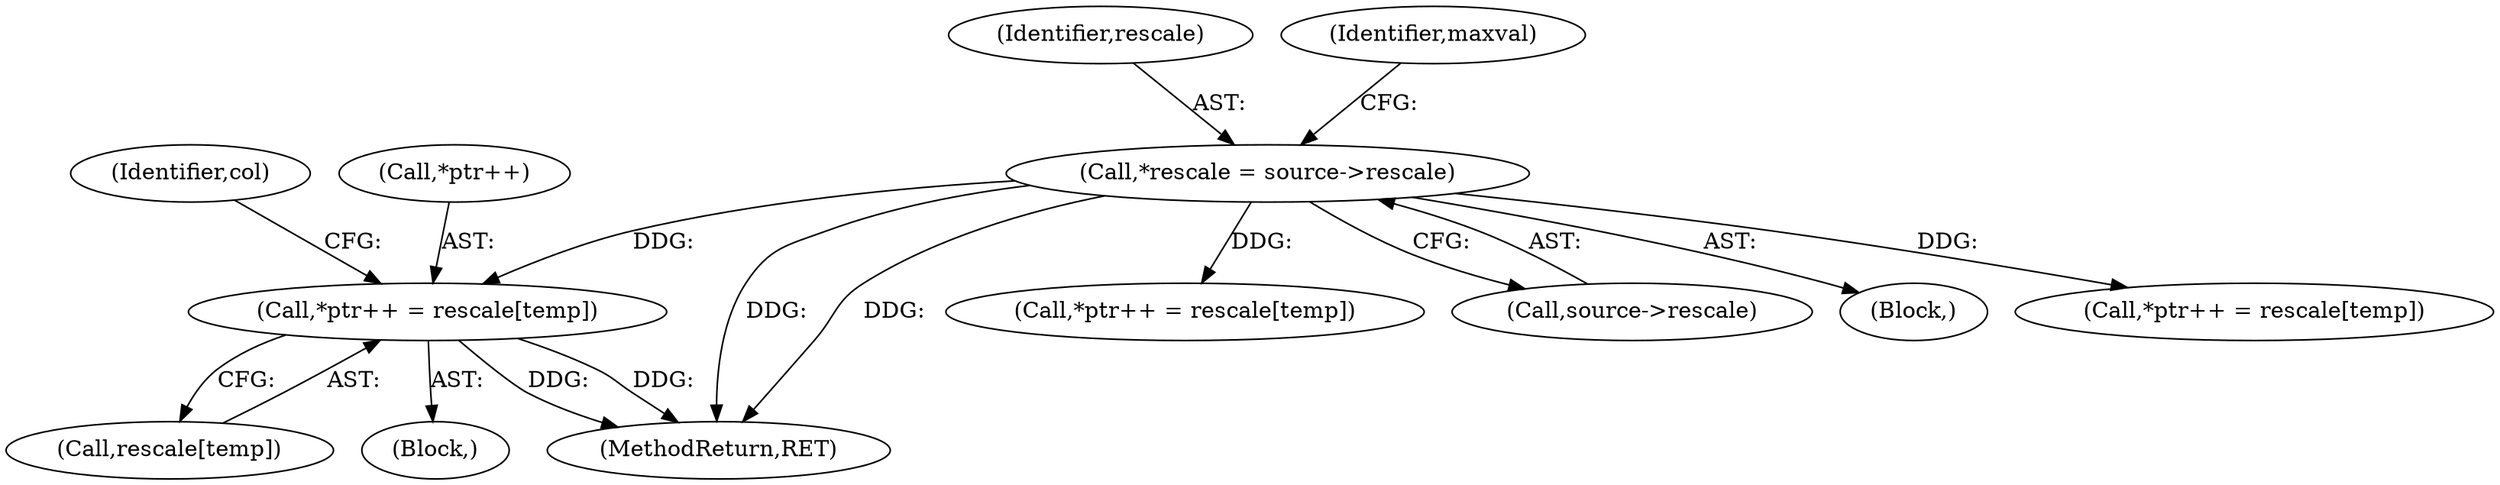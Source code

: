 digraph "0_libjpeg-turbo_9c78a04df4e44ef6487eee99c4258397f4fdca55_2@array" {
"1000247" [label="(Call,*ptr++ = rescale[temp])"];
"1000114" [label="(Call,*rescale = source->rescale)"];
"1000167" [label="(Identifier,col)"];
"1000251" [label="(Call,rescale[temp])"];
"1000114" [label="(Call,*rescale = source->rescale)"];
"1000191" [label="(Call,*ptr++ = rescale[temp])"];
"1000248" [label="(Call,*ptr++)"];
"1000115" [label="(Identifier,rescale)"];
"1000116" [label="(Call,source->rescale)"];
"1000168" [label="(Block,)"];
"1000122" [label="(Identifier,maxval)"];
"1000256" [label="(MethodReturn,RET)"];
"1000104" [label="(Block,)"];
"1000219" [label="(Call,*ptr++ = rescale[temp])"];
"1000247" [label="(Call,*ptr++ = rescale[temp])"];
"1000247" -> "1000168"  [label="AST: "];
"1000247" -> "1000251"  [label="CFG: "];
"1000248" -> "1000247"  [label="AST: "];
"1000251" -> "1000247"  [label="AST: "];
"1000167" -> "1000247"  [label="CFG: "];
"1000247" -> "1000256"  [label="DDG: "];
"1000247" -> "1000256"  [label="DDG: "];
"1000114" -> "1000247"  [label="DDG: "];
"1000114" -> "1000104"  [label="AST: "];
"1000114" -> "1000116"  [label="CFG: "];
"1000115" -> "1000114"  [label="AST: "];
"1000116" -> "1000114"  [label="AST: "];
"1000122" -> "1000114"  [label="CFG: "];
"1000114" -> "1000256"  [label="DDG: "];
"1000114" -> "1000256"  [label="DDG: "];
"1000114" -> "1000191"  [label="DDG: "];
"1000114" -> "1000219"  [label="DDG: "];
}
